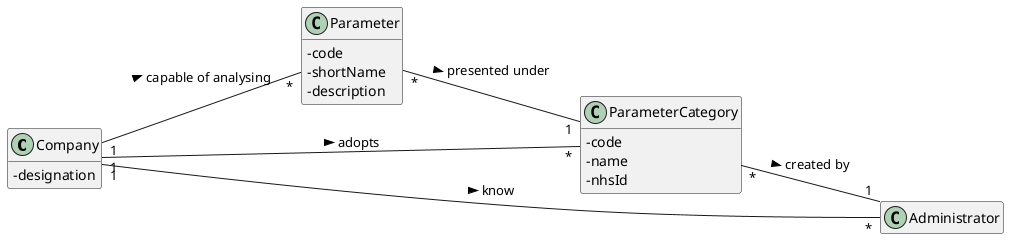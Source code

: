 @startuml
hide empty methods
hide empty attributes
left to right direction
skinparam classAttributeIconSize 0


class Company {
  -designation
}

class Parameter {
  -code
  -shortName
  -description
}

class ParameterCategory {
  -code
  -name
  -nhsId
}

class Administrator {

}

Company "1" -- "*" Parameter : capable of analysing >
Company "1" -- "*" ParameterCategory : adopts >
Company "1" -- "*" Administrator : know >
Parameter "*" -- "1" ParameterCategory: presented under >
ParameterCategory "*" -- "1" Administrator: created by >



@enduml